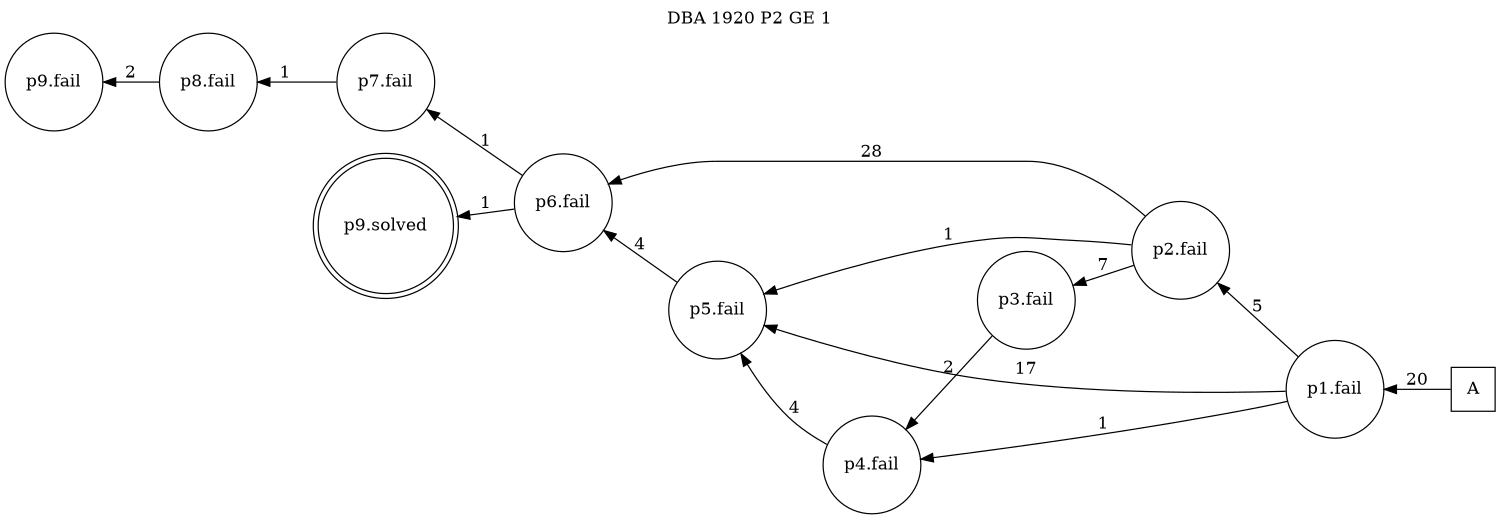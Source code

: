 digraph DBA_1920_P2_GE_1 {
labelloc="tl"
label= " DBA 1920 P2 GE 1 "
rankdir="RL";
graph [ size=" 10 , 10 !"]

"A" [shape="square" label="A"]
"p1.fail" [shape="circle" label="p1.fail"]
"p2.fail" [shape="circle" label="p2.fail"]
"p3.fail" [shape="circle" label="p3.fail"]
"p4.fail" [shape="circle" label="p4.fail"]
"p5.fail" [shape="circle" label="p5.fail"]
"p6.fail" [shape="circle" label="p6.fail"]
"p7.fail" [shape="circle" label="p7.fail"]
"p8.fail" [shape="circle" label="p8.fail"]
"p9.fail" [shape="circle" label="p9.fail"]
"p9.solved" [shape="doublecircle" label="p9.solved"]
"A" -> "p1.fail" [ label=20]
"p1.fail" -> "p2.fail" [ label=5]
"p1.fail" -> "p4.fail" [ label=1]
"p1.fail" -> "p5.fail" [ label=17]
"p2.fail" -> "p3.fail" [ label=7]
"p2.fail" -> "p5.fail" [ label=1]
"p2.fail" -> "p6.fail" [ label=28]
"p3.fail" -> "p4.fail" [ label=2]
"p4.fail" -> "p5.fail" [ label=4]
"p5.fail" -> "p6.fail" [ label=4]
"p6.fail" -> "p7.fail" [ label=1]
"p6.fail" -> "p9.solved" [ label=1]
"p7.fail" -> "p8.fail" [ label=1]
"p8.fail" -> "p9.fail" [ label=2]
}
